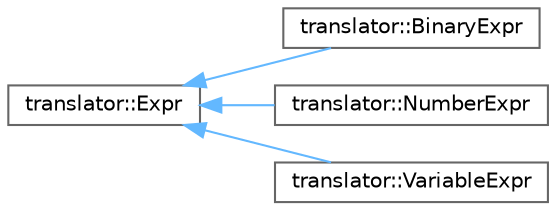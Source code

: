 digraph "Graphical Class Hierarchy"
{
 // INTERACTIVE_SVG=YES
 // LATEX_PDF_SIZE
  bgcolor="transparent";
  edge [fontname=Helvetica,fontsize=10,labelfontname=Helvetica,labelfontsize=10];
  node [fontname=Helvetica,fontsize=10,shape=box,height=0.2,width=0.4];
  rankdir="LR";
  Node0 [id="Node000000",label="translator::Expr",height=0.2,width=0.4,color="grey40", fillcolor="white", style="filled",URL="$structtranslator_1_1_expr.html",tooltip=" "];
  Node0 -> Node1 [id="edge1_Node000000_Node000001",dir="back",color="steelblue1",style="solid",tooltip=" "];
  Node1 [id="Node000001",label="translator::BinaryExpr",height=0.2,width=0.4,color="grey40", fillcolor="white", style="filled",URL="$structtranslator_1_1_binary_expr.html",tooltip=" "];
  Node0 -> Node2 [id="edge2_Node000000_Node000002",dir="back",color="steelblue1",style="solid",tooltip=" "];
  Node2 [id="Node000002",label="translator::NumberExpr",height=0.2,width=0.4,color="grey40", fillcolor="white", style="filled",URL="$structtranslator_1_1_number_expr.html",tooltip=" "];
  Node0 -> Node3 [id="edge3_Node000000_Node000003",dir="back",color="steelblue1",style="solid",tooltip=" "];
  Node3 [id="Node000003",label="translator::VariableExpr",height=0.2,width=0.4,color="grey40", fillcolor="white", style="filled",URL="$structtranslator_1_1_variable_expr.html",tooltip=" "];
}
